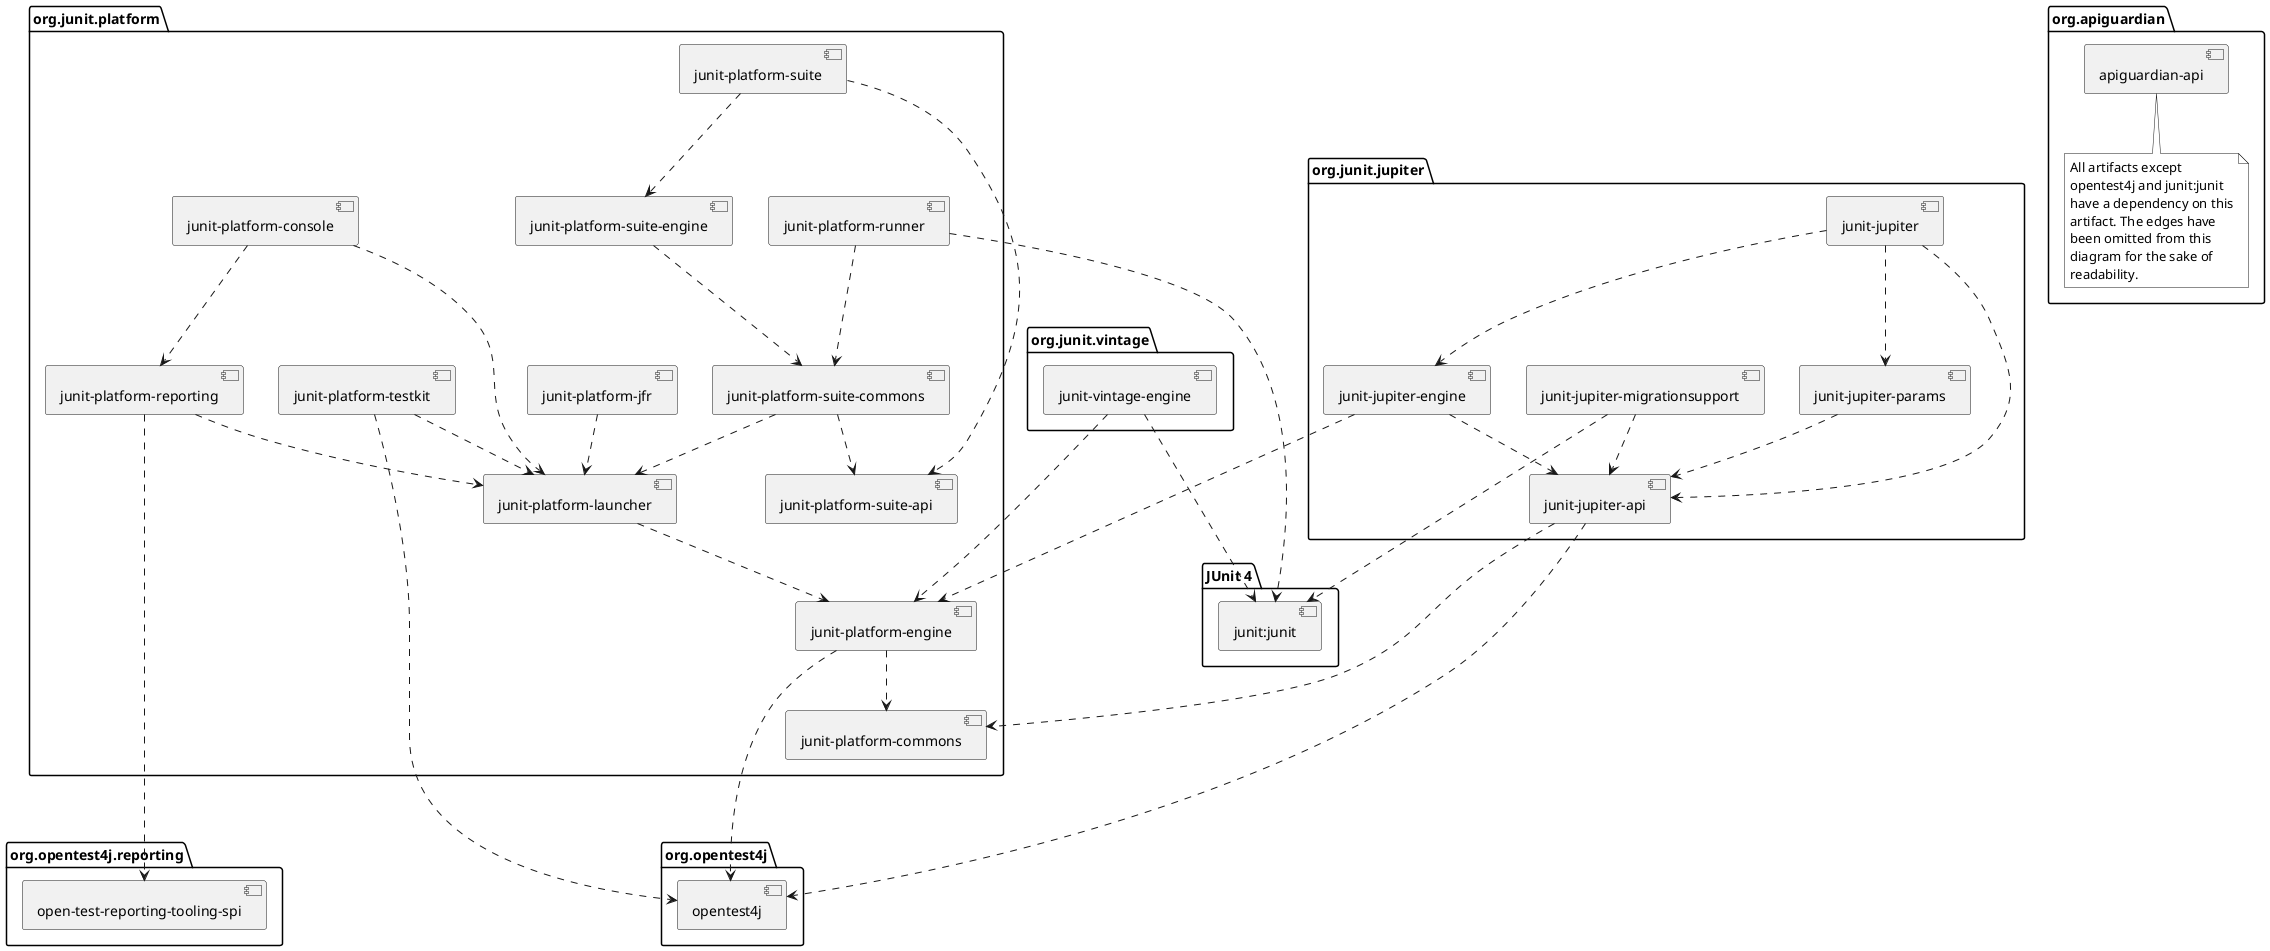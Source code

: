 @startuml

skinparam {
    defaultFontName sans-serif
}

package org.junit.jupiter {
    [junit-jupiter] as jupiter
    [junit-jupiter-api] as jupiter_api
    [junit-jupiter-engine] as jupiter_engine
    [junit-jupiter-params] as jupiter_params
    [junit-jupiter-migrationsupport] as jupiter_migration_support
}

package org.junit.vintage {
    [junit-vintage-engine] as vintage_engine
}

package org.junit.platform {
    [junit-platform-commons] as commons
    [junit-platform-console] as console
    [junit-platform-engine] as engine
    [junit-platform-jfr] as jfr
    [junit-platform-launcher] as launcher
    [junit-platform-reporting] as reporting
    [junit-platform-runner] as runner
    [junit-platform-suite] as suite
    [junit-platform-suite-api] as suite_api
    [junit-platform-suite-commons] as suite_commons
    [junit-platform-suite-engine] as suite_engine
    [junit-platform-testkit] as testkit
}

package "JUnit 4" {
    [junit:junit] as junit4
}

package org.opentest4j {
    [opentest4j]
}

package org.opentest4j.reporting {
    [open-test-reporting-tooling-spi] as otr_tooling_spi
}

package org.apiguardian {
    [apiguardian-api] as apiguardian
    note bottom of apiguardian #white
        All artifacts except
        opentest4j and junit:junit
        have a dependency on this
        artifact. The edges have
        been omitted from this
        diagram for the sake of
        readability.
    endnote
}

jupiter ..> jupiter_api
jupiter ..> jupiter_params
jupiter ..> jupiter_engine

jupiter_api ....> opentest4j
jupiter_api ...> commons

jupiter_engine ...> engine
jupiter_engine ..> jupiter_api

jupiter_params ..> jupiter_api
jupiter_migration_support ..> jupiter_api
jupiter_migration_support ...> junit4

console ..> launcher
console ..> reporting

launcher ..> engine

jfr ..> launcher

engine ....> opentest4j
engine ..> commons

reporting ..> launcher
reporting ......> otr_tooling_spi

runner ..> suite_commons
runner ...> junit4

suite ..> suite_api
suite ..> suite_engine

suite_engine ..> suite_commons

suite_commons ..> launcher
suite_commons ..> suite_api

testkit ....> opentest4j
testkit ..> launcher

vintage_engine ...> engine
vintage_engine ..> junit4

@enduml
